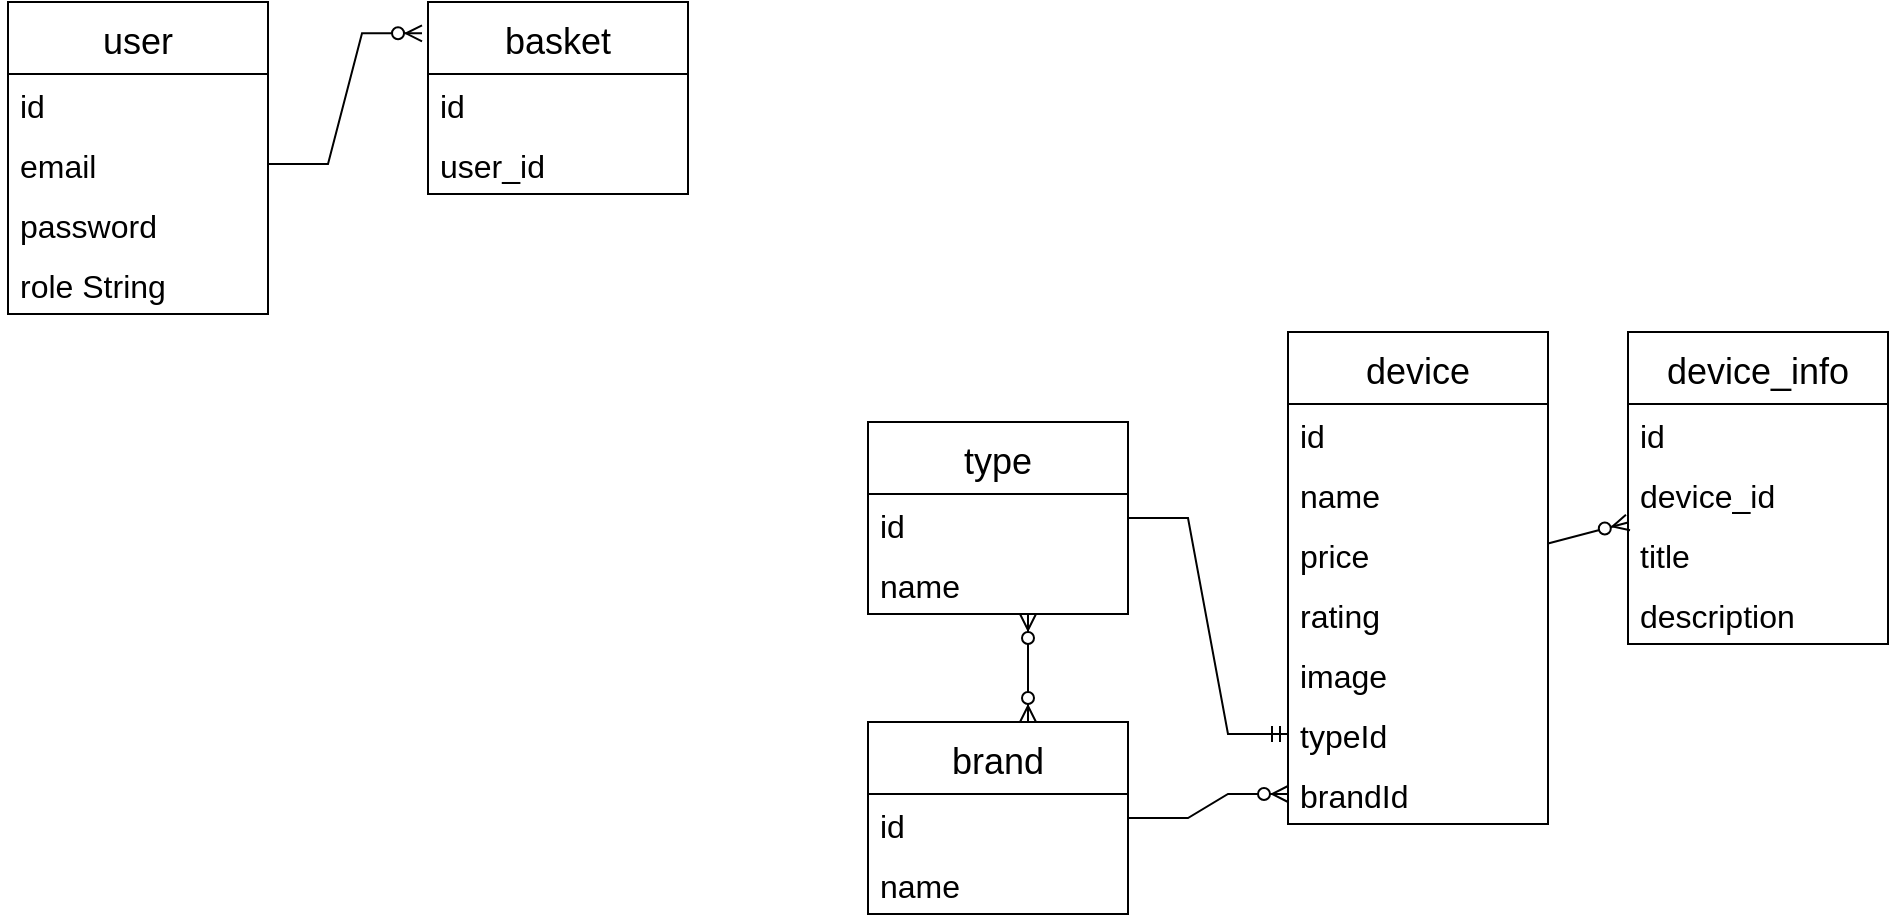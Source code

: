 <mxfile version="21.5.2" type="github">
  <diagram name="Page-1" id="4y5x8ATiys0tHEAHn4-x">
    <mxGraphModel dx="989" dy="527" grid="1" gridSize="10" guides="1" tooltips="1" connect="1" arrows="1" fold="1" page="1" pageScale="1" pageWidth="1654" pageHeight="1169" background="none" math="0" shadow="0">
      <root>
        <mxCell id="0" />
        <mxCell id="1" parent="0" />
        <mxCell id="8NpAQaC0vWflIrdFNGZz-27" value="user" style="swimlane;fontStyle=0;childLayout=stackLayout;horizontal=1;startSize=36;horizontalStack=0;resizeParent=1;resizeParentMax=0;resizeLast=0;collapsible=1;marginBottom=0;align=center;fontSize=18;" vertex="1" parent="1">
          <mxGeometry x="40" y="40" width="130" height="156" as="geometry" />
        </mxCell>
        <mxCell id="8NpAQaC0vWflIrdFNGZz-28" value="id" style="text;strokeColor=none;fillColor=none;spacingLeft=4;spacingRight=4;overflow=hidden;rotatable=0;points=[[0,0.5],[1,0.5]];portConstraint=eastwest;fontSize=16;whiteSpace=wrap;html=1;shadow=1;" vertex="1" parent="8NpAQaC0vWflIrdFNGZz-27">
          <mxGeometry y="36" width="130" height="30" as="geometry" />
        </mxCell>
        <mxCell id="8NpAQaC0vWflIrdFNGZz-30" value="email" style="text;strokeColor=none;fillColor=none;spacingLeft=4;spacingRight=4;overflow=hidden;rotatable=0;points=[[0,0.5],[1,0.5]];portConstraint=eastwest;fontSize=16;whiteSpace=wrap;html=1;" vertex="1" parent="8NpAQaC0vWflIrdFNGZz-27">
          <mxGeometry y="66" width="130" height="30" as="geometry" />
        </mxCell>
        <mxCell id="8NpAQaC0vWflIrdFNGZz-29" value="password" style="text;strokeColor=none;fillColor=none;spacingLeft=4;spacingRight=4;overflow=hidden;rotatable=0;points=[[0,0.5],[1,0.5]];portConstraint=eastwest;fontSize=16;whiteSpace=wrap;html=1;" vertex="1" parent="8NpAQaC0vWflIrdFNGZz-27">
          <mxGeometry y="96" width="130" height="30" as="geometry" />
        </mxCell>
        <mxCell id="8NpAQaC0vWflIrdFNGZz-31" value="role String" style="text;strokeColor=none;fillColor=none;spacingLeft=4;spacingRight=4;overflow=hidden;rotatable=0;points=[[0,0.5],[1,0.5]];portConstraint=eastwest;fontSize=16;whiteSpace=wrap;html=1;" vertex="1" parent="8NpAQaC0vWflIrdFNGZz-27">
          <mxGeometry y="126" width="130" height="30" as="geometry" />
        </mxCell>
        <mxCell id="8NpAQaC0vWflIrdFNGZz-33" value="basket" style="swimlane;fontStyle=0;childLayout=stackLayout;horizontal=1;startSize=36;horizontalStack=0;resizeParent=1;resizeParentMax=0;resizeLast=0;collapsible=1;marginBottom=0;align=center;fontSize=18;" vertex="1" parent="1">
          <mxGeometry x="250" y="40" width="130" height="96" as="geometry" />
        </mxCell>
        <mxCell id="8NpAQaC0vWflIrdFNGZz-34" value="id" style="text;strokeColor=none;fillColor=none;spacingLeft=4;spacingRight=4;overflow=hidden;rotatable=0;points=[[0,0.5],[1,0.5]];portConstraint=eastwest;fontSize=16;whiteSpace=wrap;html=1;" vertex="1" parent="8NpAQaC0vWflIrdFNGZz-33">
          <mxGeometry y="36" width="130" height="30" as="geometry" />
        </mxCell>
        <mxCell id="8NpAQaC0vWflIrdFNGZz-35" value="user_id" style="text;strokeColor=none;fillColor=none;spacingLeft=4;spacingRight=4;overflow=hidden;rotatable=0;points=[[0,0.5],[1,0.5]];portConstraint=eastwest;fontSize=16;whiteSpace=wrap;html=1;" vertex="1" parent="8NpAQaC0vWflIrdFNGZz-33">
          <mxGeometry y="66" width="130" height="30" as="geometry" />
        </mxCell>
        <mxCell id="8NpAQaC0vWflIrdFNGZz-38" value="" style="edgeStyle=entityRelationEdgeStyle;fontSize=12;html=1;endArrow=ERzeroToMany;endFill=1;rounded=0;exitX=1;exitY=0.5;exitDx=0;exitDy=0;entryX=-0.023;entryY=0.163;entryDx=0;entryDy=0;entryPerimeter=0;" edge="1" parent="1" source="8NpAQaC0vWflIrdFNGZz-30" target="8NpAQaC0vWflIrdFNGZz-33">
          <mxGeometry width="100" height="100" relative="1" as="geometry">
            <mxPoint x="190" y="210" as="sourcePoint" />
            <mxPoint x="290" y="110" as="targetPoint" />
          </mxGeometry>
        </mxCell>
        <mxCell id="8NpAQaC0vWflIrdFNGZz-40" value="device" style="swimlane;fontStyle=0;childLayout=stackLayout;horizontal=1;startSize=36;horizontalStack=0;resizeParent=1;resizeParentMax=0;resizeLast=0;collapsible=1;marginBottom=0;align=center;fontSize=18;" vertex="1" parent="1">
          <mxGeometry x="680" y="205" width="130" height="246" as="geometry" />
        </mxCell>
        <mxCell id="8NpAQaC0vWflIrdFNGZz-41" value="id" style="text;strokeColor=none;fillColor=none;spacingLeft=4;spacingRight=4;overflow=hidden;rotatable=0;points=[[0,0.5],[1,0.5]];portConstraint=eastwest;fontSize=16;whiteSpace=wrap;html=1;shadow=1;" vertex="1" parent="8NpAQaC0vWflIrdFNGZz-40">
          <mxGeometry y="36" width="130" height="30" as="geometry" />
        </mxCell>
        <mxCell id="8NpAQaC0vWflIrdFNGZz-42" value="name" style="text;strokeColor=none;fillColor=none;spacingLeft=4;spacingRight=4;overflow=hidden;rotatable=0;points=[[0,0.5],[1,0.5]];portConstraint=eastwest;fontSize=16;whiteSpace=wrap;html=1;" vertex="1" parent="8NpAQaC0vWflIrdFNGZz-40">
          <mxGeometry y="66" width="130" height="30" as="geometry" />
        </mxCell>
        <mxCell id="8NpAQaC0vWflIrdFNGZz-43" value="price" style="text;strokeColor=none;fillColor=none;spacingLeft=4;spacingRight=4;overflow=hidden;rotatable=0;points=[[0,0.5],[1,0.5]];portConstraint=eastwest;fontSize=16;whiteSpace=wrap;html=1;" vertex="1" parent="8NpAQaC0vWflIrdFNGZz-40">
          <mxGeometry y="96" width="130" height="30" as="geometry" />
        </mxCell>
        <mxCell id="8NpAQaC0vWflIrdFNGZz-44" value="rating" style="text;strokeColor=none;fillColor=none;spacingLeft=4;spacingRight=4;overflow=hidden;rotatable=0;points=[[0,0.5],[1,0.5]];portConstraint=eastwest;fontSize=16;whiteSpace=wrap;html=1;" vertex="1" parent="8NpAQaC0vWflIrdFNGZz-40">
          <mxGeometry y="126" width="130" height="30" as="geometry" />
        </mxCell>
        <mxCell id="8NpAQaC0vWflIrdFNGZz-45" value="image" style="text;strokeColor=none;fillColor=none;spacingLeft=4;spacingRight=4;overflow=hidden;rotatable=0;points=[[0,0.5],[1,0.5]];portConstraint=eastwest;fontSize=16;whiteSpace=wrap;html=1;" vertex="1" parent="8NpAQaC0vWflIrdFNGZz-40">
          <mxGeometry y="156" width="130" height="30" as="geometry" />
        </mxCell>
        <mxCell id="8NpAQaC0vWflIrdFNGZz-46" value="typeId" style="text;strokeColor=none;fillColor=none;spacingLeft=4;spacingRight=4;overflow=hidden;rotatable=0;points=[[0,0.5],[1,0.5]];portConstraint=eastwest;fontSize=16;whiteSpace=wrap;html=1;" vertex="1" parent="8NpAQaC0vWflIrdFNGZz-40">
          <mxGeometry y="186" width="130" height="30" as="geometry" />
        </mxCell>
        <mxCell id="8NpAQaC0vWflIrdFNGZz-47" value="brandId" style="text;strokeColor=none;fillColor=none;spacingLeft=4;spacingRight=4;overflow=hidden;rotatable=0;points=[[0,0.5],[1,0.5]];portConstraint=eastwest;fontSize=16;whiteSpace=wrap;html=1;" vertex="1" parent="8NpAQaC0vWflIrdFNGZz-40">
          <mxGeometry y="216" width="130" height="30" as="geometry" />
        </mxCell>
        <mxCell id="8NpAQaC0vWflIrdFNGZz-48" value="type" style="swimlane;fontStyle=0;childLayout=stackLayout;horizontal=1;startSize=36;horizontalStack=0;resizeParent=1;resizeParentMax=0;resizeLast=0;collapsible=1;marginBottom=0;align=center;fontSize=18;" vertex="1" parent="1">
          <mxGeometry x="470" y="250" width="130" height="96" as="geometry" />
        </mxCell>
        <mxCell id="8NpAQaC0vWflIrdFNGZz-49" value="id" style="text;strokeColor=none;fillColor=none;spacingLeft=4;spacingRight=4;overflow=hidden;rotatable=0;points=[[0,0.5],[1,0.5]];portConstraint=eastwest;fontSize=16;whiteSpace=wrap;html=1;shadow=1;" vertex="1" parent="8NpAQaC0vWflIrdFNGZz-48">
          <mxGeometry y="36" width="130" height="30" as="geometry" />
        </mxCell>
        <mxCell id="8NpAQaC0vWflIrdFNGZz-50" value="name" style="text;strokeColor=none;fillColor=none;spacingLeft=4;spacingRight=4;overflow=hidden;rotatable=0;points=[[0,0.5],[1,0.5]];portConstraint=eastwest;fontSize=16;whiteSpace=wrap;html=1;" vertex="1" parent="8NpAQaC0vWflIrdFNGZz-48">
          <mxGeometry y="66" width="130" height="30" as="geometry" />
        </mxCell>
        <mxCell id="8NpAQaC0vWflIrdFNGZz-53" value="brand" style="swimlane;fontStyle=0;childLayout=stackLayout;horizontal=1;startSize=36;horizontalStack=0;resizeParent=1;resizeParentMax=0;resizeLast=0;collapsible=1;marginBottom=0;align=center;fontSize=18;" vertex="1" parent="1">
          <mxGeometry x="470" y="400" width="130" height="96" as="geometry" />
        </mxCell>
        <mxCell id="8NpAQaC0vWflIrdFNGZz-54" value="id" style="text;strokeColor=none;fillColor=none;spacingLeft=4;spacingRight=4;overflow=hidden;rotatable=0;points=[[0,0.5],[1,0.5]];portConstraint=eastwest;fontSize=16;whiteSpace=wrap;html=1;shadow=1;" vertex="1" parent="8NpAQaC0vWflIrdFNGZz-53">
          <mxGeometry y="36" width="130" height="30" as="geometry" />
        </mxCell>
        <mxCell id="8NpAQaC0vWflIrdFNGZz-55" value="name" style="text;strokeColor=none;fillColor=none;spacingLeft=4;spacingRight=4;overflow=hidden;rotatable=0;points=[[0,0.5],[1,0.5]];portConstraint=eastwest;fontSize=16;whiteSpace=wrap;html=1;" vertex="1" parent="8NpAQaC0vWflIrdFNGZz-53">
          <mxGeometry y="66" width="130" height="30" as="geometry" />
        </mxCell>
        <mxCell id="8NpAQaC0vWflIrdFNGZz-58" value="" style="edgeStyle=entityRelationEdgeStyle;fontSize=12;html=1;endArrow=ERmandOne;rounded=0;" edge="1" parent="1" source="8NpAQaC0vWflIrdFNGZz-48" target="8NpAQaC0vWflIrdFNGZz-46">
          <mxGeometry width="100" height="100" relative="1" as="geometry">
            <mxPoint x="490" y="370" as="sourcePoint" />
            <mxPoint x="590" y="270" as="targetPoint" />
          </mxGeometry>
        </mxCell>
        <mxCell id="8NpAQaC0vWflIrdFNGZz-60" value="" style="edgeStyle=entityRelationEdgeStyle;fontSize=12;html=1;endArrow=ERzeroToMany;endFill=1;rounded=0;" edge="1" parent="1" source="8NpAQaC0vWflIrdFNGZz-53" target="8NpAQaC0vWflIrdFNGZz-47">
          <mxGeometry width="100" height="100" relative="1" as="geometry">
            <mxPoint x="550" y="470" as="sourcePoint" />
            <mxPoint x="610" y="370" as="targetPoint" />
            <Array as="points">
              <mxPoint x="550" y="440" />
              <mxPoint x="590" y="480" />
              <mxPoint x="580" y="380" />
              <mxPoint x="600" y="380" />
            </Array>
          </mxGeometry>
        </mxCell>
        <mxCell id="8NpAQaC0vWflIrdFNGZz-70" value="" style="fontSize=12;html=1;endArrow=ERzeroToMany;endFill=1;startArrow=ERzeroToMany;rounded=0;" edge="1" parent="1">
          <mxGeometry width="100" height="100" relative="1" as="geometry">
            <mxPoint x="550.0" y="400.0" as="sourcePoint" />
            <mxPoint x="550.0" y="346" as="targetPoint" />
          </mxGeometry>
        </mxCell>
        <mxCell id="8NpAQaC0vWflIrdFNGZz-71" value="device_info" style="swimlane;fontStyle=0;childLayout=stackLayout;horizontal=1;startSize=36;horizontalStack=0;resizeParent=1;resizeParentMax=0;resizeLast=0;collapsible=1;marginBottom=0;align=center;fontSize=18;" vertex="1" parent="1">
          <mxGeometry x="850" y="205" width="130" height="156" as="geometry" />
        </mxCell>
        <mxCell id="8NpAQaC0vWflIrdFNGZz-72" value="id" style="text;strokeColor=none;fillColor=none;spacingLeft=4;spacingRight=4;overflow=hidden;rotatable=0;points=[[0,0.5],[1,0.5]];portConstraint=eastwest;fontSize=16;whiteSpace=wrap;html=1;shadow=1;" vertex="1" parent="8NpAQaC0vWflIrdFNGZz-71">
          <mxGeometry y="36" width="130" height="30" as="geometry" />
        </mxCell>
        <mxCell id="8NpAQaC0vWflIrdFNGZz-73" value="device_id" style="text;strokeColor=none;fillColor=none;spacingLeft=4;spacingRight=4;overflow=hidden;rotatable=0;points=[[0,0.5],[1,0.5]];portConstraint=eastwest;fontSize=16;whiteSpace=wrap;html=1;" vertex="1" parent="8NpAQaC0vWflIrdFNGZz-71">
          <mxGeometry y="66" width="130" height="30" as="geometry" />
        </mxCell>
        <mxCell id="8NpAQaC0vWflIrdFNGZz-74" value="title" style="text;strokeColor=none;fillColor=none;spacingLeft=4;spacingRight=4;overflow=hidden;rotatable=0;points=[[0,0.5],[1,0.5]];portConstraint=eastwest;fontSize=16;whiteSpace=wrap;html=1;" vertex="1" parent="8NpAQaC0vWflIrdFNGZz-71">
          <mxGeometry y="96" width="130" height="30" as="geometry" />
        </mxCell>
        <mxCell id="8NpAQaC0vWflIrdFNGZz-75" value="description" style="text;strokeColor=none;fillColor=none;spacingLeft=4;spacingRight=4;overflow=hidden;rotatable=0;points=[[0,0.5],[1,0.5]];portConstraint=eastwest;fontSize=16;whiteSpace=wrap;html=1;" vertex="1" parent="8NpAQaC0vWflIrdFNGZz-71">
          <mxGeometry y="126" width="130" height="30" as="geometry" />
        </mxCell>
        <mxCell id="8NpAQaC0vWflIrdFNGZz-76" value="" style="fontSize=12;html=1;endArrow=ERzeroToMany;endFill=1;rounded=0;" edge="1" parent="1" source="8NpAQaC0vWflIrdFNGZz-40" target="8NpAQaC0vWflIrdFNGZz-71">
          <mxGeometry width="100" height="100" relative="1" as="geometry">
            <mxPoint x="740" y="361" as="sourcePoint" />
            <mxPoint x="840" y="261" as="targetPoint" />
          </mxGeometry>
        </mxCell>
      </root>
    </mxGraphModel>
  </diagram>
</mxfile>
